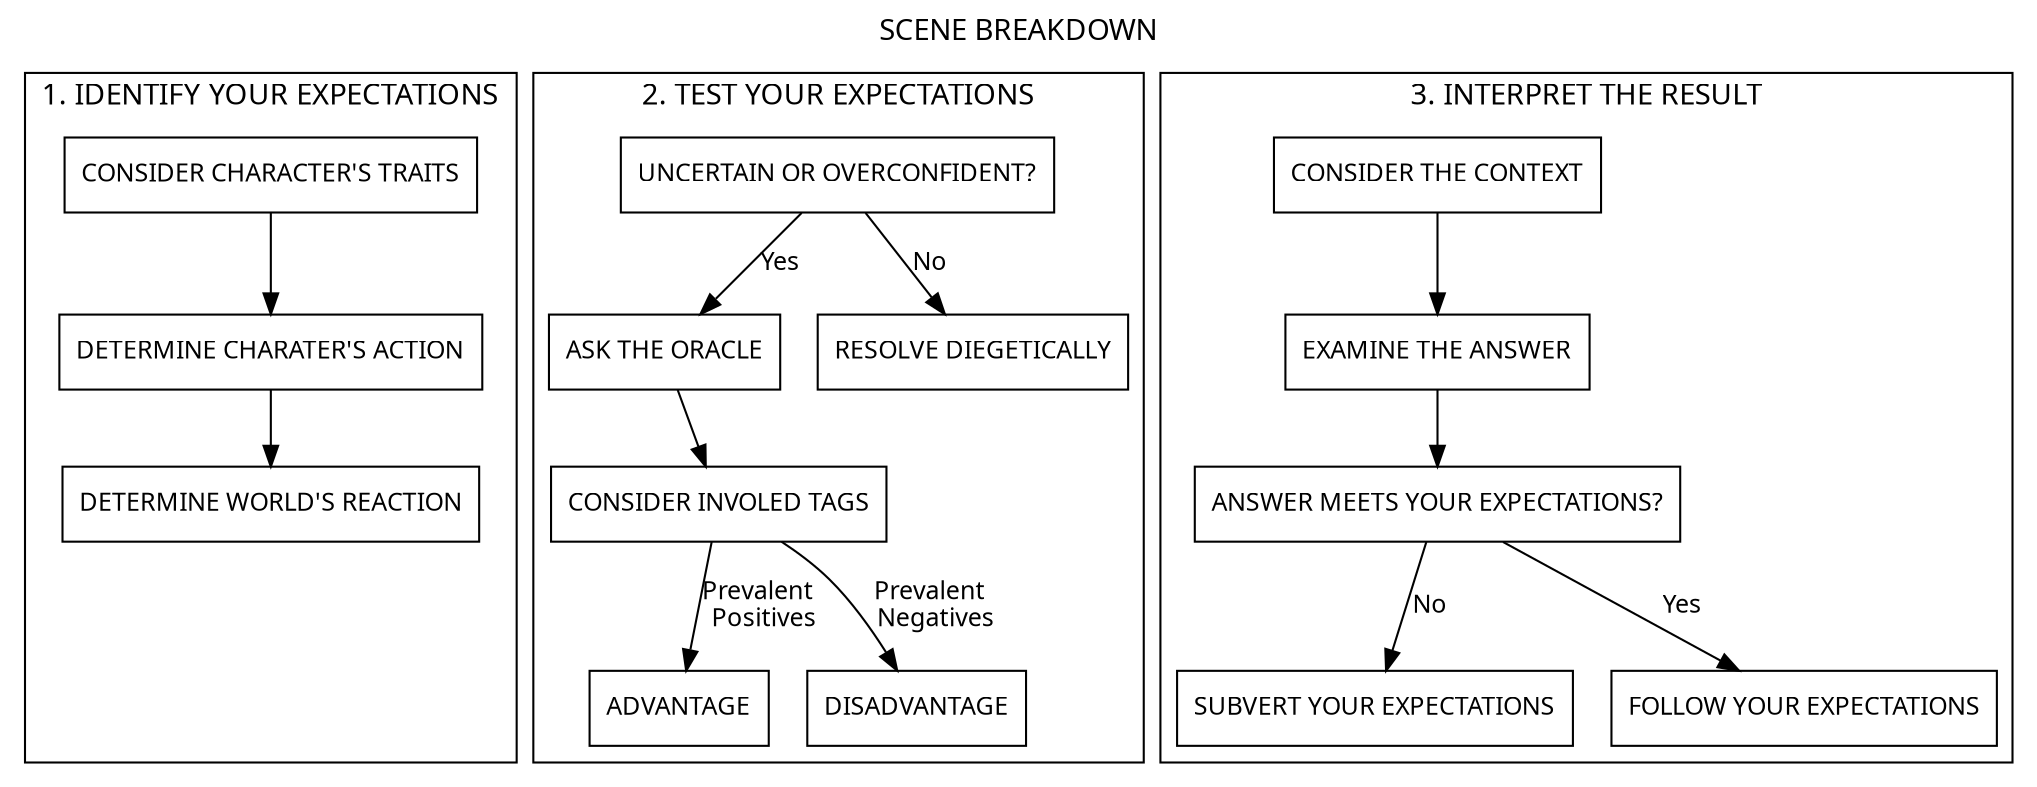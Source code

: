 digraph scene_breakdown {
    label = "SCENE BREAKDOWN";
    labelloc="t";
    fontname="Takota";
    node [shape="rect", style = "", 
    fontname="Takota", fontsize=12];
    edge [shape="rect", fontname="Takota", fontsize=12];

    subgraph cluster_0 {
        label = "1. IDENTIFY YOUR EXPECTATIONS";
        cs01 [label = "CONSIDER CHARACTER'S TRAITS"];
        cs02 [label = "DETERMINE CHARATER'S ACTION"];
        cs03 [label = "DETERMINE WORLD'S REACTION"];
        cs04 [style = "invis"];
        
        cs01 -> cs02 -> cs03;
        cs03 -> cs04 [style="invis"];

    }
    subgraph cluster_1 {
        label = "2. TEST YOUR EXPECTATIONS";
        cs11 [label = "UNCERTAIN OR OVERCONFIDENT?"];
        cs12 [label = "ASK THE ORACLE"];
        cs13 [label = "RESOLVE DIEGETICALLY"];
        cs14 [label = "CONSIDER INVOLED TAGS"];
        cs15 [label = "ADVANTAGE"];
        cs16 [label = "DISADVANTAGE"];

        cs11 -> cs12 [label="Yes"];
        cs11 -> cs13 [label="No"];
        cs12 -> cs14;
        cs14 -> cs15 [label = "Prevalent \n Positives"];
        cs14 -> cs16 [label = "Prevalent \n Negatives"];

    }
    subgraph cluster_3 {
        label = "3. INTERPRET THE RESULT";
        cs31 [label = "ANSWER MEETS YOUR EXPECTATIONS?"];
        cs32 [label = "CONSIDER THE CONTEXT"];
        cs33 [label = "EXAMINE THE ANSWER"];
        cs34 [label = "SUBVERT YOUR EXPECTATIONS"];
        cs35 [label = "FOLLOW YOUR EXPECTATIONS"];

        cs32 -> cs33 -> cs31;
        cs31 -> cs35 [label = "Yes"];
        cs31 -> cs34 [label = "No"];

    //cs03 -> cs11;
    //cs15, cs16 -> cs32

    }

}